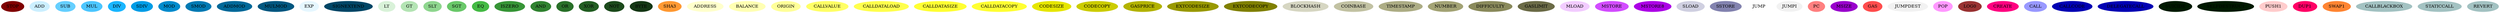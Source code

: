 digraph{
0 [label="STOP", style=filled, color="#800000"]
1 [label="ADD", style=filled, color="#ccefff"]
2 [label="SUB", style=filled, color="#66cfff"]
3 [label="MUL", style=filled, color="#4dc6ff"]
4 [label="DIV", style=filled, color="#1ab6ff"]
5 [label="SDIV", style=filled, color="#009de6"]
6 [label="MOD", style=filled, color="#008bcc"]
7 [label="SMOD", style=filled, color="#007ab3"]
8 [label="ADDMOD", style=filled, color="#006999"]
9 [label="MULMOD", style=filled, color="#005780"]
10 [label="EXP", style=filled, color="#e6f7ff"]
11 [label="SIGNEXTEND", style=filled, color="#004666"]
12 [label="LT", style=filled, color="#d9f2d9"]
13 [label="GT", style=filled, color="#b4e4b4"]
14 [label="SLT", style=filled, color="#8fd68f"]
15 [label="SGT", style=filled, color="#6ac86a"]
16 [label="EQ", style=filled, color="#45ba45"]
17 [label="ISZERO", style=filled, color="#379537"]
18 [label="AND", style=filled, color="#308230"]
19 [label="OR", style=filled, color="#297029"]
20 [label="XOR", style=filled, color="#225d22"]
21 [label="NOT", style=filled, color="#1c4a1c"]
22 [label="BYTE", style=filled, color="#153715"]
23 [label="SHA3", style=filled, color="#ff9933"]
24 [label="ADDRESS", style=filled, color="#ffffcc"]
25 [label="BALANCE", style=filled, color="#ffffb3"]
26 [label="ORIGIN", style=filled, color="#ffff99"]
27 [label="CALLVALUE", style=filled, color="#ffff66"]
28 [label="CALLDATALOAD", style=filled, color="#ffff4d"]
29 [label="CALLDATASIZE", style=filled, color="#ffff33"]
30 [label="CALLDATACOPY", style=filled, color="#ffff33"]
31 [label="CODESIZE", style=filled, color="#e6e600"]
32 [label="CODECOPY", style=filled, color="#cccc00"]
33 [label="GASPRICE", style=filled, color="#b3b300"]
34 [label="EXTCODESIZE", style=filled, color="#999900"]
35 [label="EXTCODECOPY", style=filled, color="#808000"]
36 [label="BLOCKHASH", style=filled, color="#d6d6c2"]
37 [label="COINBASE", style=filled, color="#c2c2a3"]
38 [label="TIMESTAMP", style=filled, color="#adad85"]
39 [label="NUMBER", style=filled, color="#a3a375"]
40 [label="DIFFICULTY", style=filled, color="#8a8a5c"]
41 [label="GASLIMIT", style=filled, color="#6b6b47"]
42 [label="MLOAD", style=filled, color="#f2ccff"]
43 [label="MSTORE", style=filled, color="#d24dff"]
44 [label="MSTORE8", style=filled, color="#ac00e6"]
45 [label="SLOAD", style=filled, color="#d0d0e1"]
46 [label="SSTORE", style=filled, color="#8383af"]
47 [label="JUMP", style=filled, color="#ffffff"]
48 [label="JUMPI", style=filled, color="#f2f2f2"]
49 [label="PC", style=filled, color="#ff8080"]
50 [label="MSIZE", style=filled, color="#9900cc"]
51 [label="GAS", style=filled, color="#ff4d4d"]
52 [label="JUMPDEST", style=filled, color="#f2f2f2"]
53 [label="POP", style=filled, color="#ff99ff"]
54 [label="LOG0", style=filled, color="#993333"]
55 [label="CREATE", style=filled, color="#ff0080"]
56 [label="CALL", style=filled, color="#9999ff"]
57 [label="CALLCODE", style=filled, color="#0000b3"]
58 [label="DELEGATECALL", style=filled, color="#0000b3"]
59 [label="SUICIDE", style=filled, color="#001a00"]
60 [label="SELFDESTRUCT", style=filled, color="#001a00"]
61 [label="PUSH1", style=filled, color="#ffcccc"]
62 [label="DUP1", style=filled, color="#ff0066"]
63 [label="SWAP1", style=filled, color="#ff8533"]
64 [label="CALLBLACKBOX", style=filled, color="#a3c2c2"]
65 [label="STATICCALL", style=filled, color="#a3c2c2"]
66 [label="REVERT", style=filled, color="#a3c2c2"]
}
